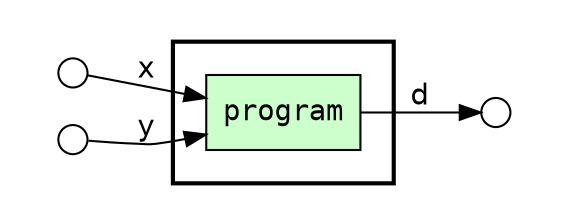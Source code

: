 digraph Workflow {
rankdir=LR

/* Start of double cluster for drawing box around nodes in workflow */
subgraph cluster0 {label=""; penwidth=2; fontsize=18
subgraph cluster1 {label=""; color="white"

/* Nodes representing programs in workflow */
node[shape=box style="filled" fillcolor="#CCFFCC" peripheries=1 fontname="Courier"]
node1 [label="program"]

/* Nodes representing subworkflows in workflow */
node[shape=box style="filled" fillcolor="#CCFFCC" peripheries=2 fontname="Courier"]

/* Edges for channels between programs in workflow */
edge[fontname=Helvetica]

/* End of double cluster for drawing box around nodes in workflow */
}}

/* Nodes representing workflow ports */
node[shape=circle style="filled" fillcolor="#FFFFFF" peripheries=1 fontname="Courier" width=0.2]
subgraph cluster2 { label="" color="white"
subgraph cluster3 { label="" color="white"
node2 [label=""]
node3 [label=""]
}}
subgraph cluster4 { label="" color="white"
subgraph cluster5 { label="" color="white"
node4 [label=""]
}}

/* Edges for channels between programs and ports */
edge[fontname=Helvetica]
node1 -> node4 [label="d"]
node2 -> node1 [label="x"]
node3 -> node1 [label="y"]
}
